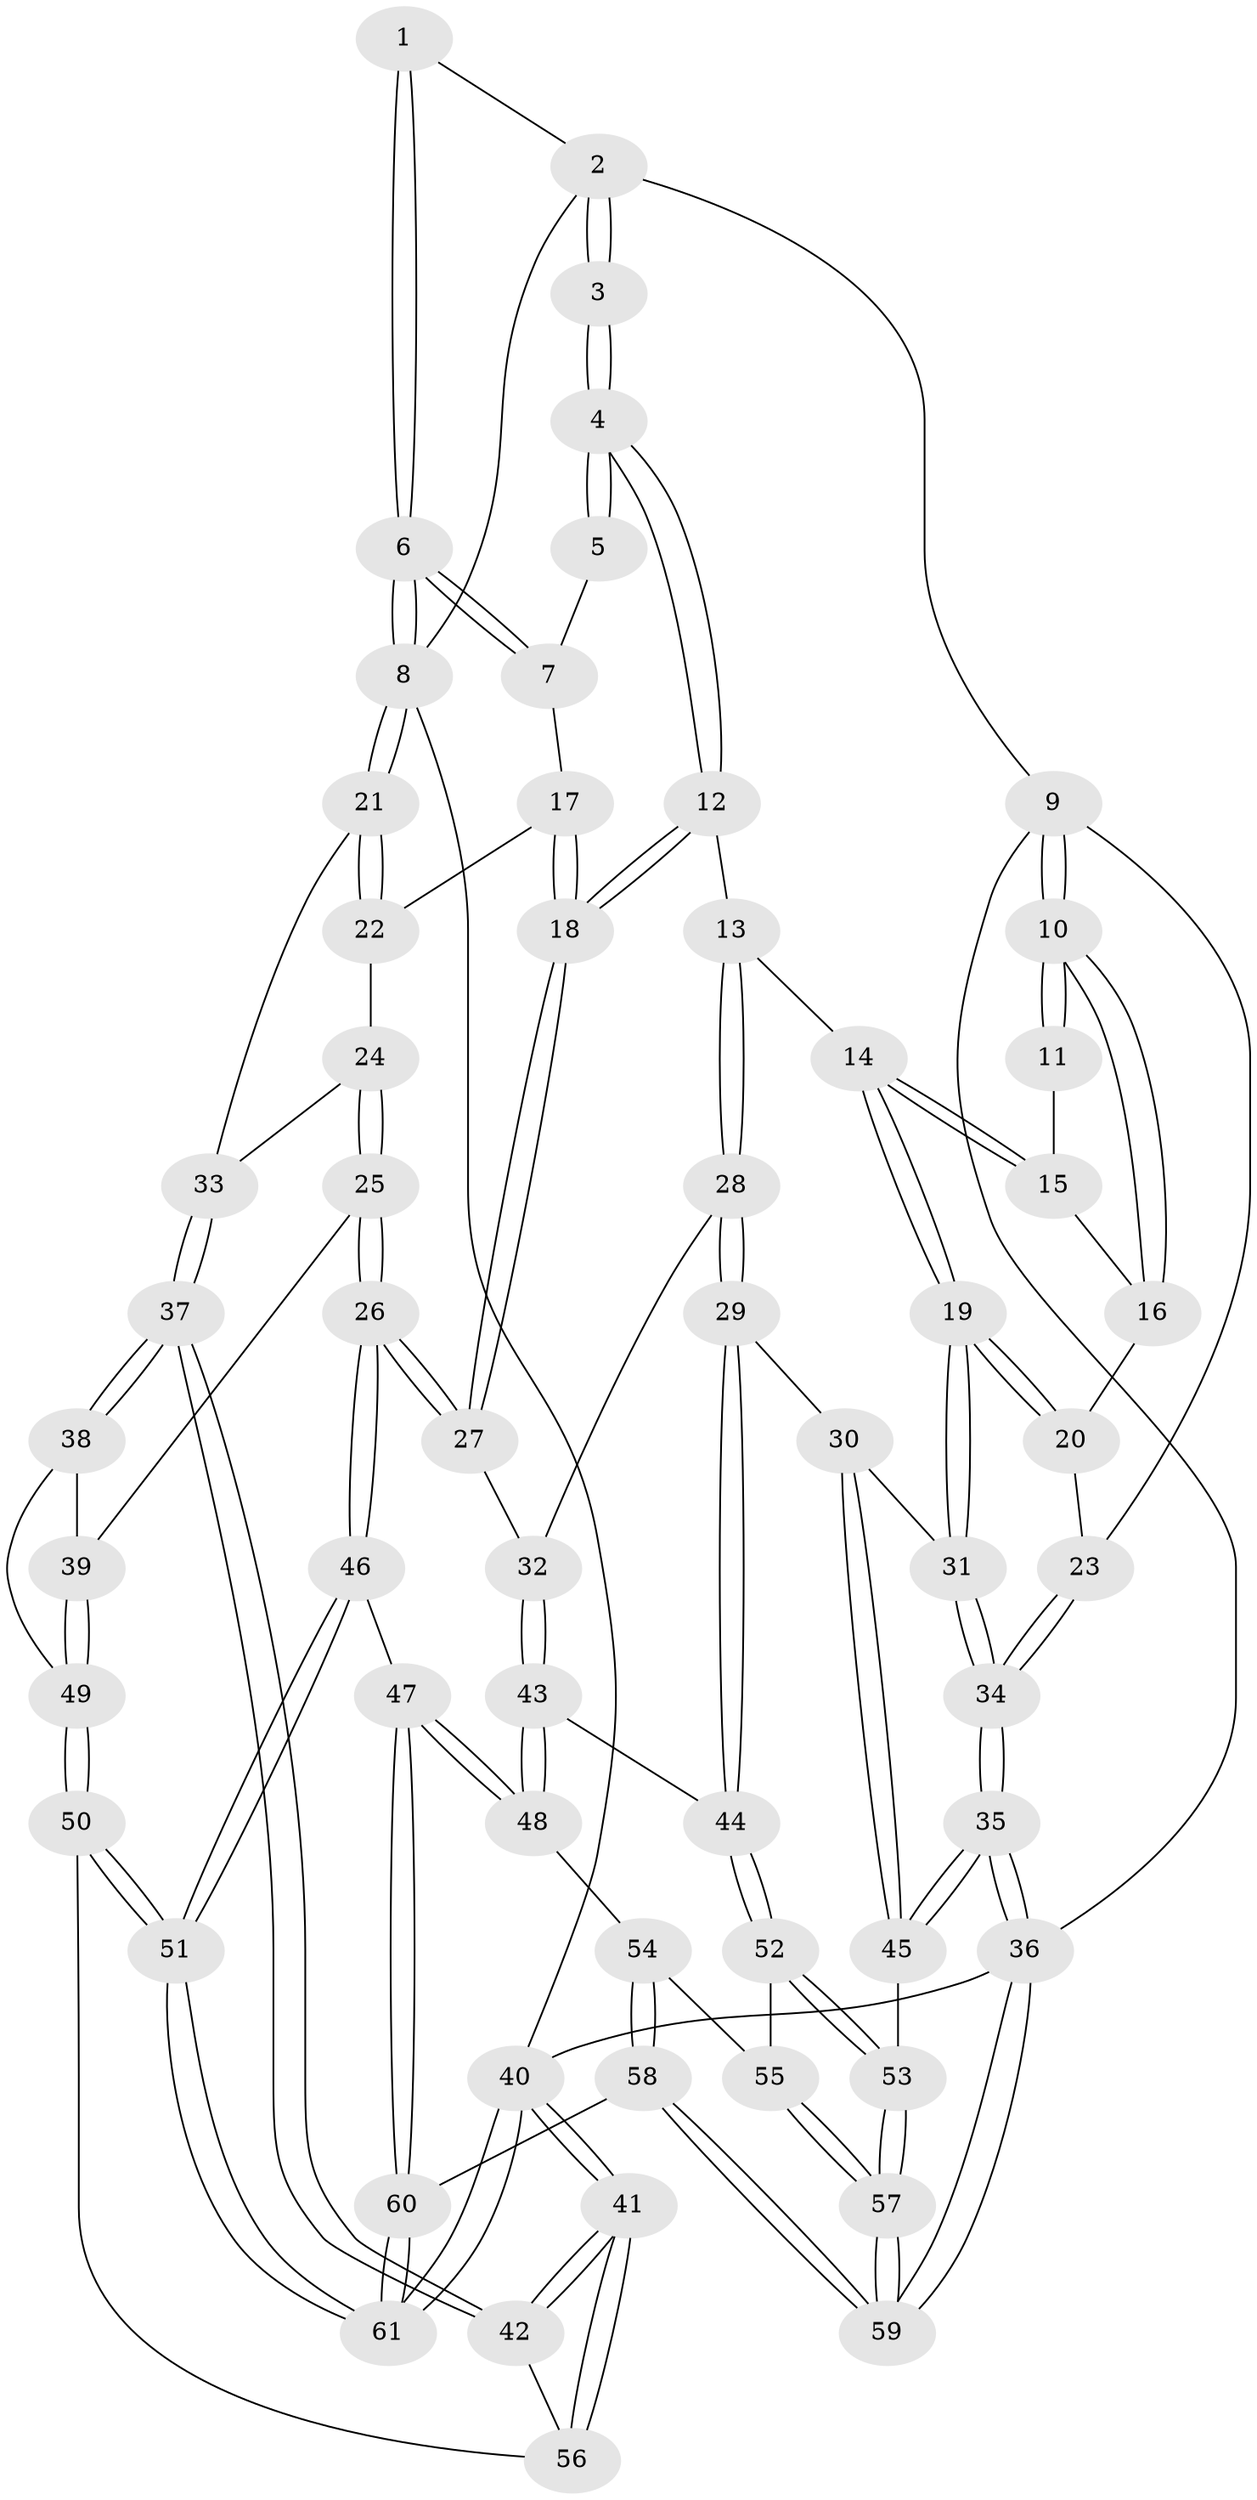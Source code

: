 // Generated by graph-tools (version 1.1) at 2025/38/03/09/25 02:38:31]
// undirected, 61 vertices, 149 edges
graph export_dot {
graph [start="1"]
  node [color=gray90,style=filled];
  1 [pos="+0.8843968963853546+0"];
  2 [pos="+0.41368284770049685+0"];
  3 [pos="+0.4063566813826318+0"];
  4 [pos="+0.5281145491610101+0.2579294172910788"];
  5 [pos="+0.7880900392325311+0.10724585251575042"];
  6 [pos="+1+0"];
  7 [pos="+0.8578515780716722+0.277224313317373"];
  8 [pos="+1+0"];
  9 [pos="+0+0.14044239466137953"];
  10 [pos="+0+0.14831317587084084"];
  11 [pos="+0.34137158036921367+0.024485916163504873"];
  12 [pos="+0.5345251913342455+0.31945297348455365"];
  13 [pos="+0.3686374945688745+0.4109884963146654"];
  14 [pos="+0.333489652778474+0.41175671146743315"];
  15 [pos="+0.16733622033645043+0.2669454524194392"];
  16 [pos="+0.13699532280793347+0.2711943216752216"];
  17 [pos="+0.8538015494517708+0.3221435208159481"];
  18 [pos="+0.6489877786127152+0.41340420400602046"];
  19 [pos="+0.16652132521294488+0.5497808666644621"];
  20 [pos="+0.11273727338994097+0.4217251303096837"];
  21 [pos="+1+0.4219728651453927"];
  22 [pos="+0.9568246668713234+0.3688192497458023"];
  23 [pos="+0+0.4066345185458937"];
  24 [pos="+0.8524569524840198+0.5739115114601021"];
  25 [pos="+0.7600319550254276+0.6440038546409346"];
  26 [pos="+0.7078003095914733+0.6317233549122759"];
  27 [pos="+0.6830361121224252+0.604836171279533"];
  28 [pos="+0.3878707400668608+0.5526515452503273"];
  29 [pos="+0.24624064578693175+0.7109251639185641"];
  30 [pos="+0.18556750942956052+0.6596635583677934"];
  31 [pos="+0.1504580229820762+0.5843843347620626"];
  32 [pos="+0.49407850959888877+0.6667216787633201"];
  33 [pos="+1+0.45450740562580016"];
  34 [pos="+0+0.5561469408361481"];
  35 [pos="+0+0.8796121000854331"];
  36 [pos="+0+1"];
  37 [pos="+1+0.7419099441367958"];
  38 [pos="+1+0.7322364473057955"];
  39 [pos="+0.7809140174686214+0.6577127771332494"];
  40 [pos="+1+1"];
  41 [pos="+1+1"];
  42 [pos="+1+0.7984769940328145"];
  43 [pos="+0.4021090671769249+0.768850238882532"];
  44 [pos="+0.26673015228506686+0.7428486794615329"];
  45 [pos="+0+0.8503926075007016"];
  46 [pos="+0.6606973745569764+0.8125632320199047"];
  47 [pos="+0.5230927121631486+0.9286557346504153"];
  48 [pos="+0.4561333495721402+0.872539134029353"];
  49 [pos="+0.8527758348766505+0.8653010319048319"];
  50 [pos="+0.8434226467883127+0.9405490019182831"];
  51 [pos="+0.8141302500329364+0.9836443875352228"];
  52 [pos="+0.2533943937638163+0.7741091431345561"];
  53 [pos="+0.15701027338335727+0.8995361457356122"];
  54 [pos="+0.34017622906512424+0.9382866109032962"];
  55 [pos="+0.3061170638244193+0.9251472840743236"];
  56 [pos="+0.9111548570392306+0.9196808819410544"];
  57 [pos="+0.18798630316041146+0.9943770810440861"];
  58 [pos="+0.31707458876106903+1"];
  59 [pos="+0.19432636698091138+1"];
  60 [pos="+0.5628181831575964+1"];
  61 [pos="+0.7858983031027261+1"];
  1 -- 2;
  1 -- 6;
  1 -- 6;
  2 -- 3;
  2 -- 3;
  2 -- 8;
  2 -- 9;
  3 -- 4;
  3 -- 4;
  4 -- 5;
  4 -- 5;
  4 -- 12;
  4 -- 12;
  5 -- 7;
  6 -- 7;
  6 -- 7;
  6 -- 8;
  6 -- 8;
  7 -- 17;
  8 -- 21;
  8 -- 21;
  8 -- 40;
  9 -- 10;
  9 -- 10;
  9 -- 23;
  9 -- 36;
  10 -- 11;
  10 -- 11;
  10 -- 16;
  10 -- 16;
  11 -- 15;
  12 -- 13;
  12 -- 18;
  12 -- 18;
  13 -- 14;
  13 -- 28;
  13 -- 28;
  14 -- 15;
  14 -- 15;
  14 -- 19;
  14 -- 19;
  15 -- 16;
  16 -- 20;
  17 -- 18;
  17 -- 18;
  17 -- 22;
  18 -- 27;
  18 -- 27;
  19 -- 20;
  19 -- 20;
  19 -- 31;
  19 -- 31;
  20 -- 23;
  21 -- 22;
  21 -- 22;
  21 -- 33;
  22 -- 24;
  23 -- 34;
  23 -- 34;
  24 -- 25;
  24 -- 25;
  24 -- 33;
  25 -- 26;
  25 -- 26;
  25 -- 39;
  26 -- 27;
  26 -- 27;
  26 -- 46;
  26 -- 46;
  27 -- 32;
  28 -- 29;
  28 -- 29;
  28 -- 32;
  29 -- 30;
  29 -- 44;
  29 -- 44;
  30 -- 31;
  30 -- 45;
  30 -- 45;
  31 -- 34;
  31 -- 34;
  32 -- 43;
  32 -- 43;
  33 -- 37;
  33 -- 37;
  34 -- 35;
  34 -- 35;
  35 -- 36;
  35 -- 36;
  35 -- 45;
  35 -- 45;
  36 -- 59;
  36 -- 59;
  36 -- 40;
  37 -- 38;
  37 -- 38;
  37 -- 42;
  37 -- 42;
  38 -- 39;
  38 -- 49;
  39 -- 49;
  39 -- 49;
  40 -- 41;
  40 -- 41;
  40 -- 61;
  40 -- 61;
  41 -- 42;
  41 -- 42;
  41 -- 56;
  41 -- 56;
  42 -- 56;
  43 -- 44;
  43 -- 48;
  43 -- 48;
  44 -- 52;
  44 -- 52;
  45 -- 53;
  46 -- 47;
  46 -- 51;
  46 -- 51;
  47 -- 48;
  47 -- 48;
  47 -- 60;
  47 -- 60;
  48 -- 54;
  49 -- 50;
  49 -- 50;
  50 -- 51;
  50 -- 51;
  50 -- 56;
  51 -- 61;
  51 -- 61;
  52 -- 53;
  52 -- 53;
  52 -- 55;
  53 -- 57;
  53 -- 57;
  54 -- 55;
  54 -- 58;
  54 -- 58;
  55 -- 57;
  55 -- 57;
  57 -- 59;
  57 -- 59;
  58 -- 59;
  58 -- 59;
  58 -- 60;
  60 -- 61;
  60 -- 61;
}
